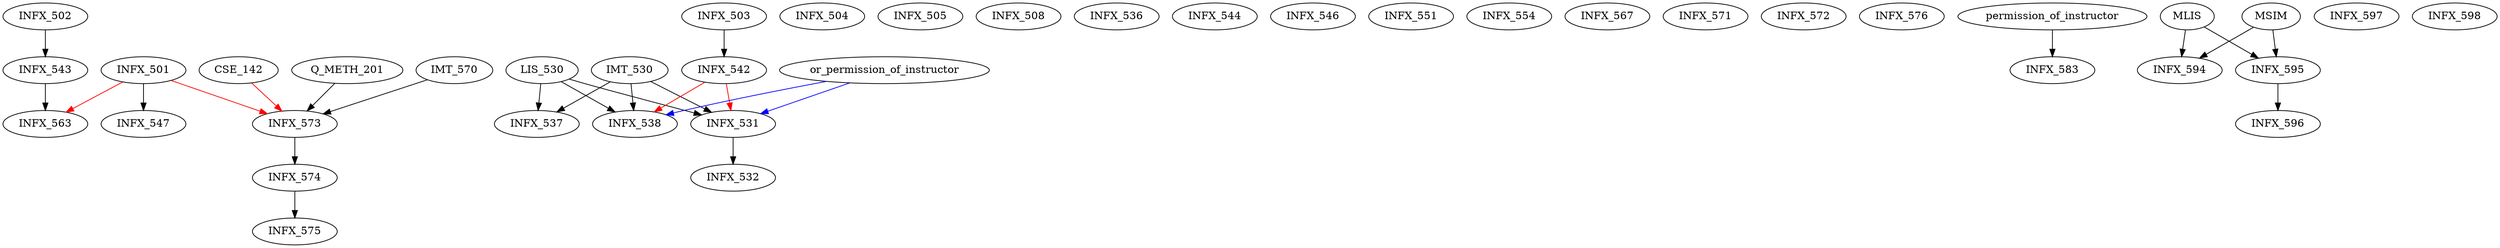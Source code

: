 digraph G {
    INFX_501;
    INFX_502;
    INFX_503;
    INFX_504;
    INFX_505;
    INFX_508;
    edge [color=black];
    LIS_530 -> INFX_531;
    IMT_530 -> INFX_531;
    edge [color=red];
    INFX_542 -> INFX_531;
    edge [color=blue];
    or_permission_of_instructor -> INFX_531;
    edge [color=black];
    INFX_531 -> INFX_532;
    INFX_536;
    edge [color=black];
    LIS_530 -> INFX_537;
    IMT_530 -> INFX_537;
    edge [color=black];
    LIS_530 -> INFX_538;
    IMT_530 -> INFX_538;
    edge [color=red];
    INFX_542 -> INFX_538;
    edge [color=blue];
    or_permission_of_instructor -> INFX_538;
    edge [color=black];
    INFX_503 -> INFX_542;
    edge [color=black];
    INFX_502 -> INFX_543;
    INFX_544;
    INFX_546;
    edge [color=black];
    INFX_501 -> INFX_547;
    INFX_551;
    INFX_554;
    edge [color=black];
    INFX_543 -> INFX_563;
    edge [color=red];
    INFX_501 -> INFX_563;
    INFX_567;
    INFX_571;
    INFX_572;
    edge [color=black];
    Q_METH_201 -> INFX_573;
    IMT_570 -> INFX_573;
    edge [color=red];
    CSE_142 -> INFX_573;
    INFX_501 -> INFX_573;
    edge [color=black];
    INFX_573 -> INFX_574;
    edge [color=black];
    INFX_574 -> INFX_575;
    INFX_576;
    edge [color=black];
    permission_of_instructor -> INFX_583;
    edge [color=black];
    MLIS -> INFX_594;
    MSIM -> INFX_594;
    edge [color=black];
    MSIM -> INFX_595;
    MLIS -> INFX_595;
    edge [color=black];
    INFX_595 -> INFX_596;
    INFX_597;
    INFX_598;
}
